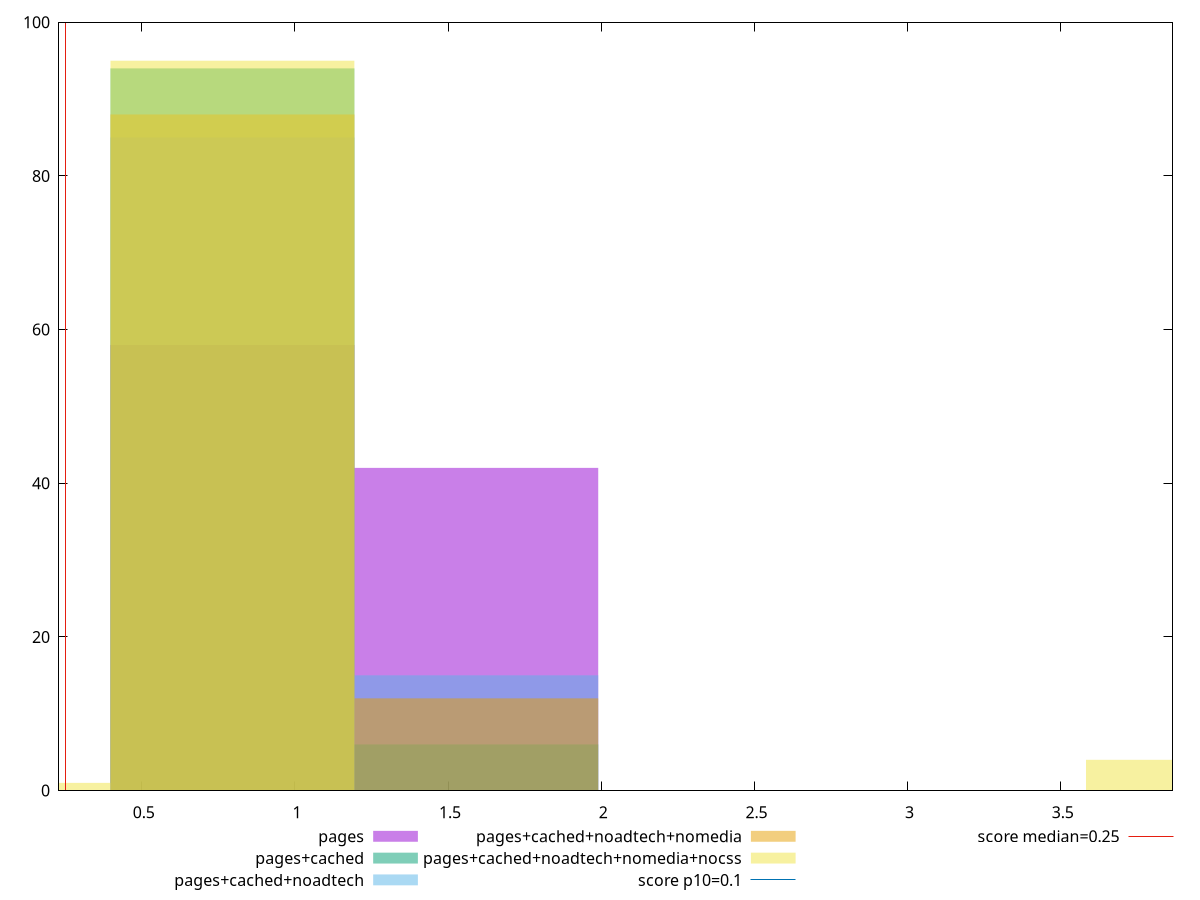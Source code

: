 reset

$pages <<EOF
0.7960630648946492 58
1.5921261297892983 42
EOF

$pagesCached <<EOF
0.7960630648946492 94
1.5921261297892983 6
EOF

$pagesCachedNoadtech <<EOF
0.7960630648946492 85
1.5921261297892983 15
EOF

$pagesCachedNoadtechNomedia <<EOF
0.7960630648946492 88
1.5921261297892983 12
EOF

$pagesCachedNoadtechNomediaNocss <<EOF
0 1
0.7960630648946492 95
3.9803153244732457 4
EOF

set key outside below
set boxwidth 0.7960630648946492
set xrange [0.23000520833333332:3.864670138888889]
set yrange [0:100]
set trange [0:100]
set style fill transparent solid 0.5 noborder

set parametric
set terminal svg size 640, 530 enhanced background rgb 'white'
set output "report_00017_2021-02-10T15-08-03.406Z/cumulative-layout-shift/comparison/histogram/all_raw.svg"

plot $pages title "pages" with boxes, \
     $pagesCached title "pages+cached" with boxes, \
     $pagesCachedNoadtech title "pages+cached+noadtech" with boxes, \
     $pagesCachedNoadtechNomedia title "pages+cached+noadtech+nomedia" with boxes, \
     $pagesCachedNoadtechNomediaNocss title "pages+cached+noadtech+nomedia+nocss" with boxes, \
     0.1,t title "score p10=0.1", \
     0.25,t title "score median=0.25"

reset
